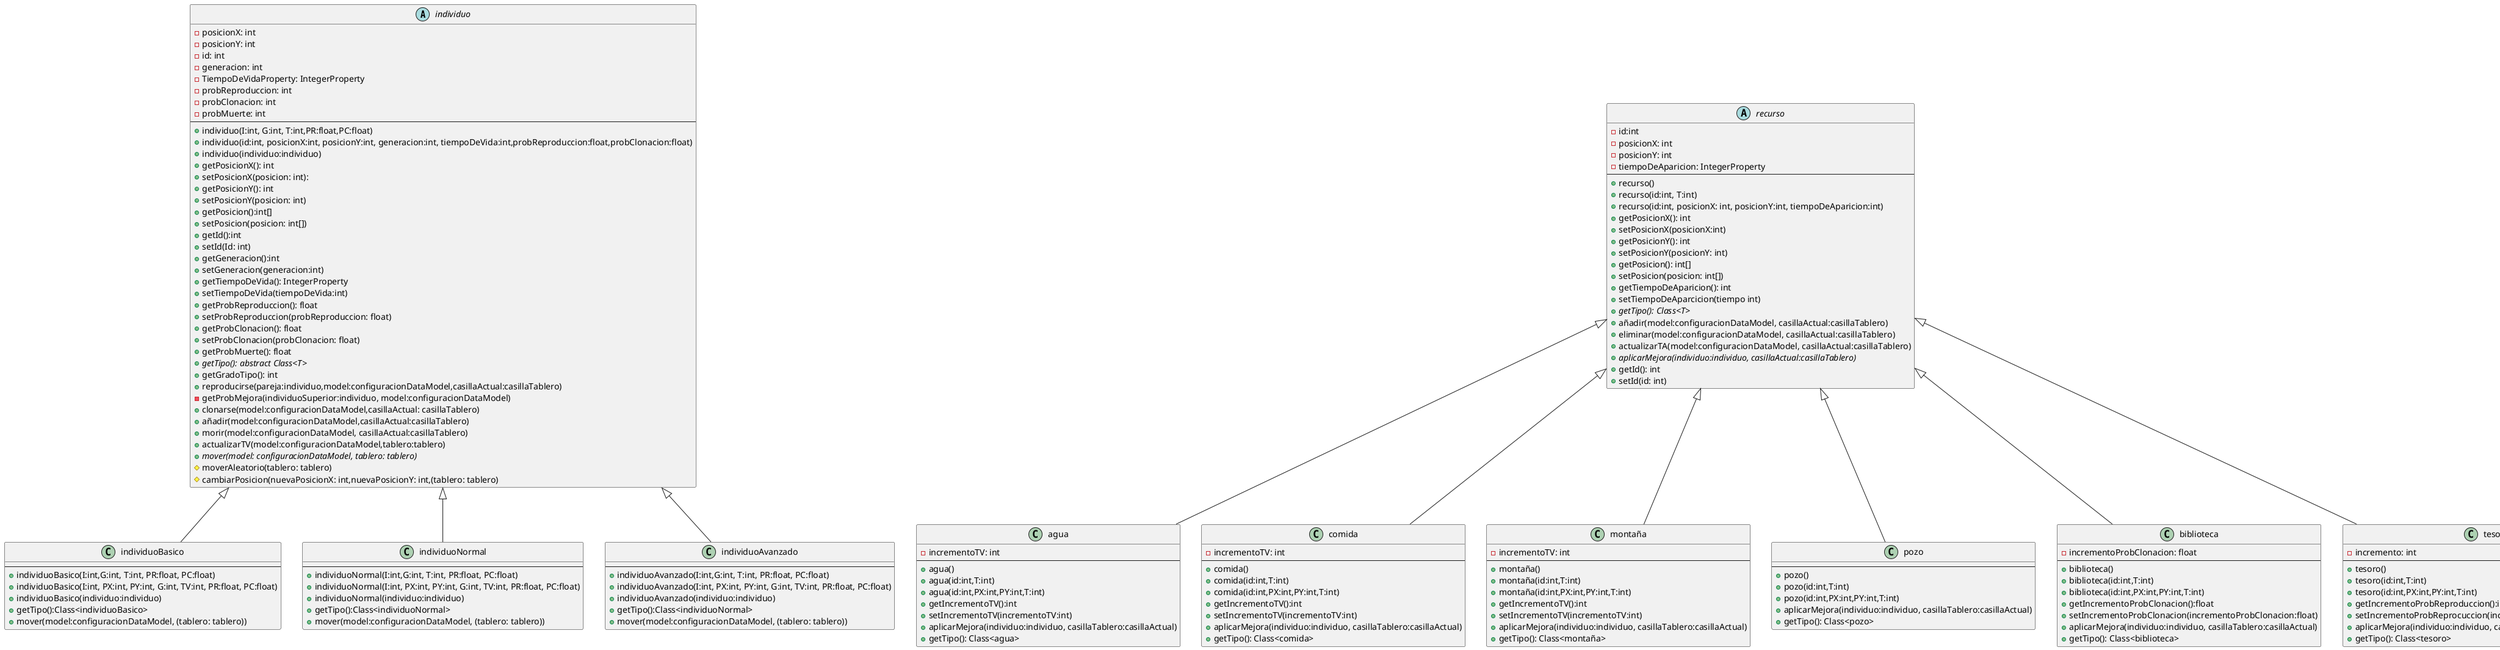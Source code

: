 @startuml
'https://plantuml.com/use-case-diagram

abstract class individuo{
    - posicionX: int
    - posicionY: int
    - id: int
    - generacion: int
    - TiempoDeVidaProperty: IntegerProperty
    - probReproduccion: int
    - probClonacion: int
    - probMuerte: int
    --
    + individuo(I:int, G:int, T:int,PR:float,PC:float)
    + individuo(id:int, posicionX:int, posicionY:int, generacion:int, tiempoDeVida:int,probReproduccion:float,probClonacion:float)
    + individuo(individuo:individuo)
    + getPosicionX(): int
    + setPosicionX(posicion: int):
    + getPosicionY(): int
    + setPosicionY(posicion: int)
    + getPosicion():int[]
    + setPosicion(posicion: int[])
    + getId():int
    + setId(Id: int)
    + getGeneracion():int
    + setGeneracion(generacion:int)
    + getTiempoDeVida(): IntegerProperty
    + setTiempoDeVida(tiempoDeVida:int)
    + getProbReproduccion(): float
    + setProbReproduccion(probReproduccion: float)
    + getProbClonacion(): float
    + setProbClonacion(probClonacion: float)
    + getProbMuerte(): float
    + {abstract} getTipo(): abstract Class<T>
    + getGradoTipo(): int
    + reproducirse(pareja:individuo,model:configuracionDataModel,casillaActual:casillaTablero)
    - getProbMejora(individuoSuperior:individuo, model:configuracionDataModel)
    + clonarse(model:configuracionDataModel,casillaActual: casillaTablero)
    + añadir(model:configuracionDataModel,casillaActual:casillaTablero)
    + morir(model:configuracionDataModel, casillaActual:casillaTablero)
    + actualizarTV(model:configuracionDataModel,tablero:tablero)
    + {abstract} mover(model: configuracionDataModel, tablero: tablero)
    # moverAleatorio(tablero: tablero)
    # cambiarPosicion(nuevaPosicionX: int,nuevaPosicionY: int,(tablero: tablero)
}
class individuoBasico extends individuo{
    --
    + individuoBasico(I:int,G:int, T:int, PR:float, PC:float)
    + individuoBasico(I:int, PX:int, PY:int, G:int, TV:int, PR:float, PC:float)
    + individuoBasico(individuo:individuo)
    + getTipo():Class<individuoBasico>
    + mover(model:configuracionDataModel, (tablero: tablero))
    }
class individuoNormal extends individuo{
    --
    + individuoNormal(I:int,G:int, T:int, PR:float, PC:float)
    + individuoNormal(I:int, PX:int, PY:int, G:int, TV:int, PR:float, PC:float)
    + individuoNormal(individuo:individuo)
    + getTipo():Class<individuoNormal>
    + mover(model:configuracionDataModel, (tablero: tablero))
    }
class individuoAvanzado extends individuo{
    --
    + individuoAvanzado(I:int,G:int, T:int, PR:float, PC:float)
    + individuoAvanzado(I:int, PX:int, PY:int, G:int, TV:int, PR:float, PC:float)
    + individuoAvanzado(individuo:individuo)
    + getTipo():Class<individuoNormal>
    + mover(model:configuracionDataModel, (tablero: tablero))
    }
abstract class recurso{
    - id:int
    - posicionX: int
    - posicionY: int
    - tiempoDeAparicion: IntegerProperty
    --
    + recurso()
    + recurso(id:int, T:int)
    + recurso(id:int, posicionX: int, posicionY:int, tiempoDeAparicion:int)
    + getPosicionX(): int
    + setPosicionX(posicionX:int)
    + getPosicionY(): int
    + setPosicionY(posicionY: int)
    + getPosicion(): int[]
    + setPosicion(posicion: int[])
    + getTiempoDeAparicion(): int
    + setTiempoDeAparcicion(tiempo int)
    + {abstract} getTipo(): Class<T>
    + añadir(model:configuracionDataModel, casillaActual:casillaTablero)
    + eliminar(model:configuracionDataModel, casillaActual:casillaTablero)
    + actualizarTA(model:configuracionDataModel, casillaActual:casillaTablero)
    + {abstract} aplicarMejora(individuo:individuo, casillaActual:casillaTablero)
    + getId(): int
    + setId(id: int)
    }
class agua extends recurso{
    - incrementoTV: int
    --
    + agua()
    + agua(id:int,T:int)
    + agua(id:int,PX:int,PY:int,T:int)
    + getIncrementoTV():int
    + setIncrementoTV(incrementoTV:int)
    + aplicarMejora(individuo:individuo, casillaTablero:casillaActual)
    + getTipo(): Class<agua>
    }
class comida extends recurso{
    - incrementoTV: int
    --
    + comida()
    + comida(id:int,T:int)
    + comida(id:int,PX:int,PY:int,T:int)
    + getIncrementoTV():int
    + setIncrementoTV(incrementoTV:int)
    + aplicarMejora(individuo:individuo, casillaTablero:casillaActual)
    + getTipo(): Class<comida>
    }
class montaña extends recurso{
    - incrementoTV: int
    --
    + montaña()
    + montaña(id:int,T:int)
    + montaña(id:int,PX:int,PY:int,T:int)
    + getIncrementoTV():int
    + setIncrementoTV(incrementoTV:int)
    + aplicarMejora(individuo:individuo, casillaTablero:casillaActual)
    + getTipo(): Class<montaña>
    }
class pozo extends recurso{
    --
    + pozo()
    + pozo(id:int,T:int)
    + pozo(id:int,PX:int,PY:int,T:int)
    + aplicarMejora(individuo:individuo, casillaTablero:casillaActual)
    + getTipo(): Class<pozo>
    }
class biblioteca extends recurso{
    - incrementoProbClonacion: float
    --
    + biblioteca()
    + biblioteca(id:int,T:int)
    + biblioteca(id:int,PX:int,PY:int,T:int)
    + getIncrementoProbClonacion():float
    + setIncrementoProbClonacion(incrementoProbClonacion:float)
    + aplicarMejora(individuo:individuo, casillaTablero:casillaActual)
    + getTipo(): Class<biblioteca>
    }
class tesoro extends recurso{
    - incremento: int
    --
    + tesoro()
    + tesoro(id:int,T:int)
    + tesoro(id:int,PX:int,PY:int,T:int)
    + getIncrementoProbReproduccion():int
    + setIncrementoProbReprocuccion(incrementoProbReproduccion:int)
    + aplicarMejora(individuo:individuo, casillaTablero:casillaActual)
    + getTipo(): Class<tesoro>
    }
@enduml